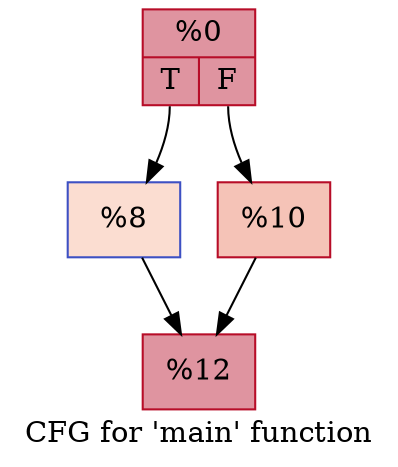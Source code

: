 digraph "CFG for 'main' function" {
	label="CFG for 'main' function";

	Node0x55afeccb3b50 [shape=record,color="#b70d28ff", style=filled, fillcolor="#b70d2870",label="{%0 |{<s0>T|<s1>F}}"];
	Node0x55afeccb3b50:s0 -> Node0x55afeccb4b10;
	Node0x55afeccb3b50:s1 -> Node0x55afeccb4b60;
	Node0x55afeccb4b10 [shape=record,color="#3d50c3ff", style=filled, fillcolor="#f7b39670",label="{%8 }"];
	Node0x55afeccb4b10 -> Node0x55afeccb4fc0;
	Node0x55afeccb4b60 [shape=record,color="#b70d28ff", style=filled, fillcolor="#e8765c70",label="{%10 }"];
	Node0x55afeccb4b60 -> Node0x55afeccb4fc0;
	Node0x55afeccb4fc0 [shape=record,color="#b70d28ff", style=filled, fillcolor="#b70d2870",label="{%12 }"];
}
